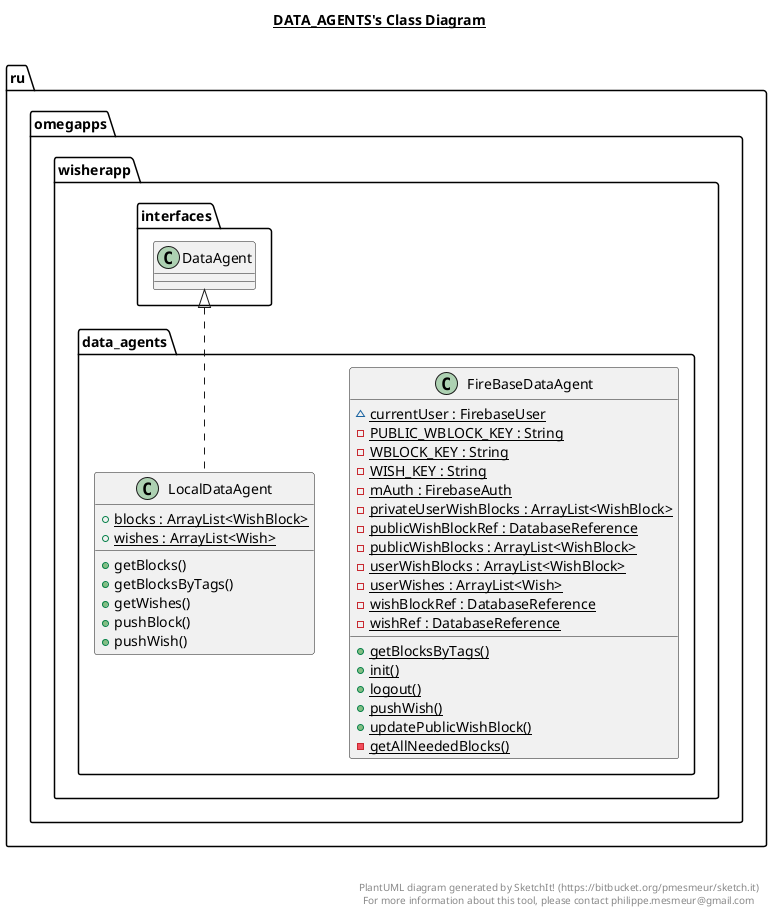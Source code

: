 @startuml

title __DATA_AGENTS's Class Diagram__\n

  namespace ru.omegapps.wisherapp {
    namespace data_agents {
      class ru.omegapps.wisherapp.data_agents.FireBaseDataAgent {
          {static} ~ currentUser : FirebaseUser
          {static} - PUBLIC_WBLOCK_KEY : String
          {static} - WBLOCK_KEY : String
          {static} - WISH_KEY : String
          {static} - mAuth : FirebaseAuth
          {static} - privateUserWishBlocks : ArrayList<WishBlock>
          {static} - publicWishBlockRef : DatabaseReference
          {static} - publicWishBlocks : ArrayList<WishBlock>
          {static} - userWishBlocks : ArrayList<WishBlock>
          {static} - userWishes : ArrayList<Wish>
          {static} - wishBlockRef : DatabaseReference
          {static} - wishRef : DatabaseReference
          {static} + getBlocksByTags()
          {static} + init()
          {static} + logout()
          {static} + pushWish()
          {static} + updatePublicWishBlock()
          {static} - getAllNeededBlocks()
      }
    }
  }
  

  namespace ru.omegapps.wisherapp {
    namespace data_agents {
      class ru.omegapps.wisherapp.data_agents.LocalDataAgent {
          {static} + blocks : ArrayList<WishBlock>
          {static} + wishes : ArrayList<Wish>
          + getBlocks()
          + getBlocksByTags()
          + getWishes()
          + pushBlock()
          + pushWish()
      }
    }
  }
  

  ru.omegapps.wisherapp.data_agents.LocalDataAgent .up.|> ru.omegapps.wisherapp.interfaces.DataAgent


right footer


PlantUML diagram generated by SketchIt! (https://bitbucket.org/pmesmeur/sketch.it)
For more information about this tool, please contact philippe.mesmeur@gmail.com
endfooter

@enduml
